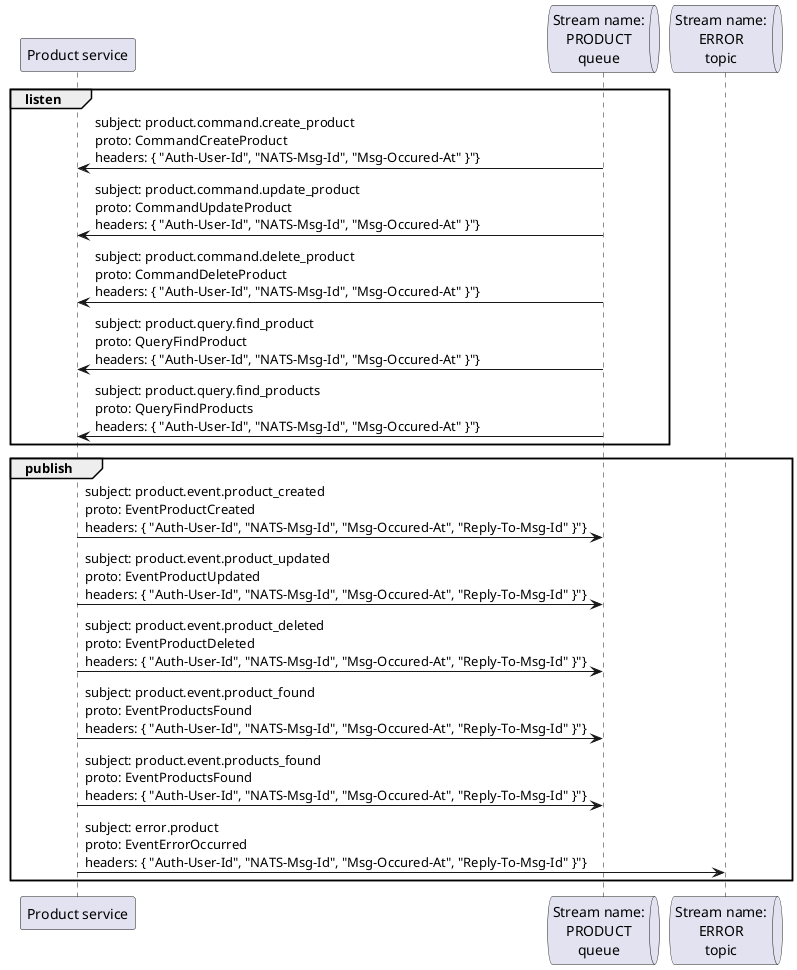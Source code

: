 @startuml
participant "Product service" as ps
queue "Stream name:\nPRODUCT\nqueue" as pq
queue "Stream name:\nERROR\ntopic" as eq

group listen
pq -> ps: subject: product.command.create_product\nproto: CommandCreateProduct\nheaders: { "Auth-User-Id", "NATS-Msg-Id", "Msg-Occured-At" }"}
pq -> ps: subject: product.command.update_product\nproto: CommandUpdateProduct\nheaders: { "Auth-User-Id", "NATS-Msg-Id", "Msg-Occured-At" }"}
pq -> ps: subject: product.command.delete_product\nproto: CommandDeleteProduct\nheaders: { "Auth-User-Id", "NATS-Msg-Id", "Msg-Occured-At" }"}
pq -> ps: subject: product.query.find_product\nproto: QueryFindProduct\nheaders: { "Auth-User-Id", "NATS-Msg-Id", "Msg-Occured-At" }"}
pq -> ps: subject: product.query.find_products\nproto: QueryFindProducts\nheaders: { "Auth-User-Id", "NATS-Msg-Id", "Msg-Occured-At" }"}
end

group publish
ps -> pq: subject: product.event.product_created\nproto: EventProductCreated\nheaders: { "Auth-User-Id", "NATS-Msg-Id", "Msg-Occured-At", "Reply-To-Msg-Id" }"}
ps -> pq: subject: product.event.product_updated\nproto: EventProductUpdated\nheaders: { "Auth-User-Id", "NATS-Msg-Id", "Msg-Occured-At", "Reply-To-Msg-Id" }"}
ps -> pq: subject: product.event.product_deleted\nproto: EventProductDeleted\nheaders: { "Auth-User-Id", "NATS-Msg-Id", "Msg-Occured-At", "Reply-To-Msg-Id" }"}
ps -> pq: subject: product.event.product_found\nproto: EventProductsFound\nheaders: { "Auth-User-Id", "NATS-Msg-Id", "Msg-Occured-At", "Reply-To-Msg-Id" }"}
ps -> pq: subject: product.event.products_found\nproto: EventProductsFound\nheaders: { "Auth-User-Id", "NATS-Msg-Id", "Msg-Occured-At", "Reply-To-Msg-Id" }"}
ps -> eq: subject: error.product\nproto: EventErrorOccurred\nheaders: { "Auth-User-Id", "NATS-Msg-Id", "Msg-Occured-At", "Reply-To-Msg-Id" }"}
end

@enduml
